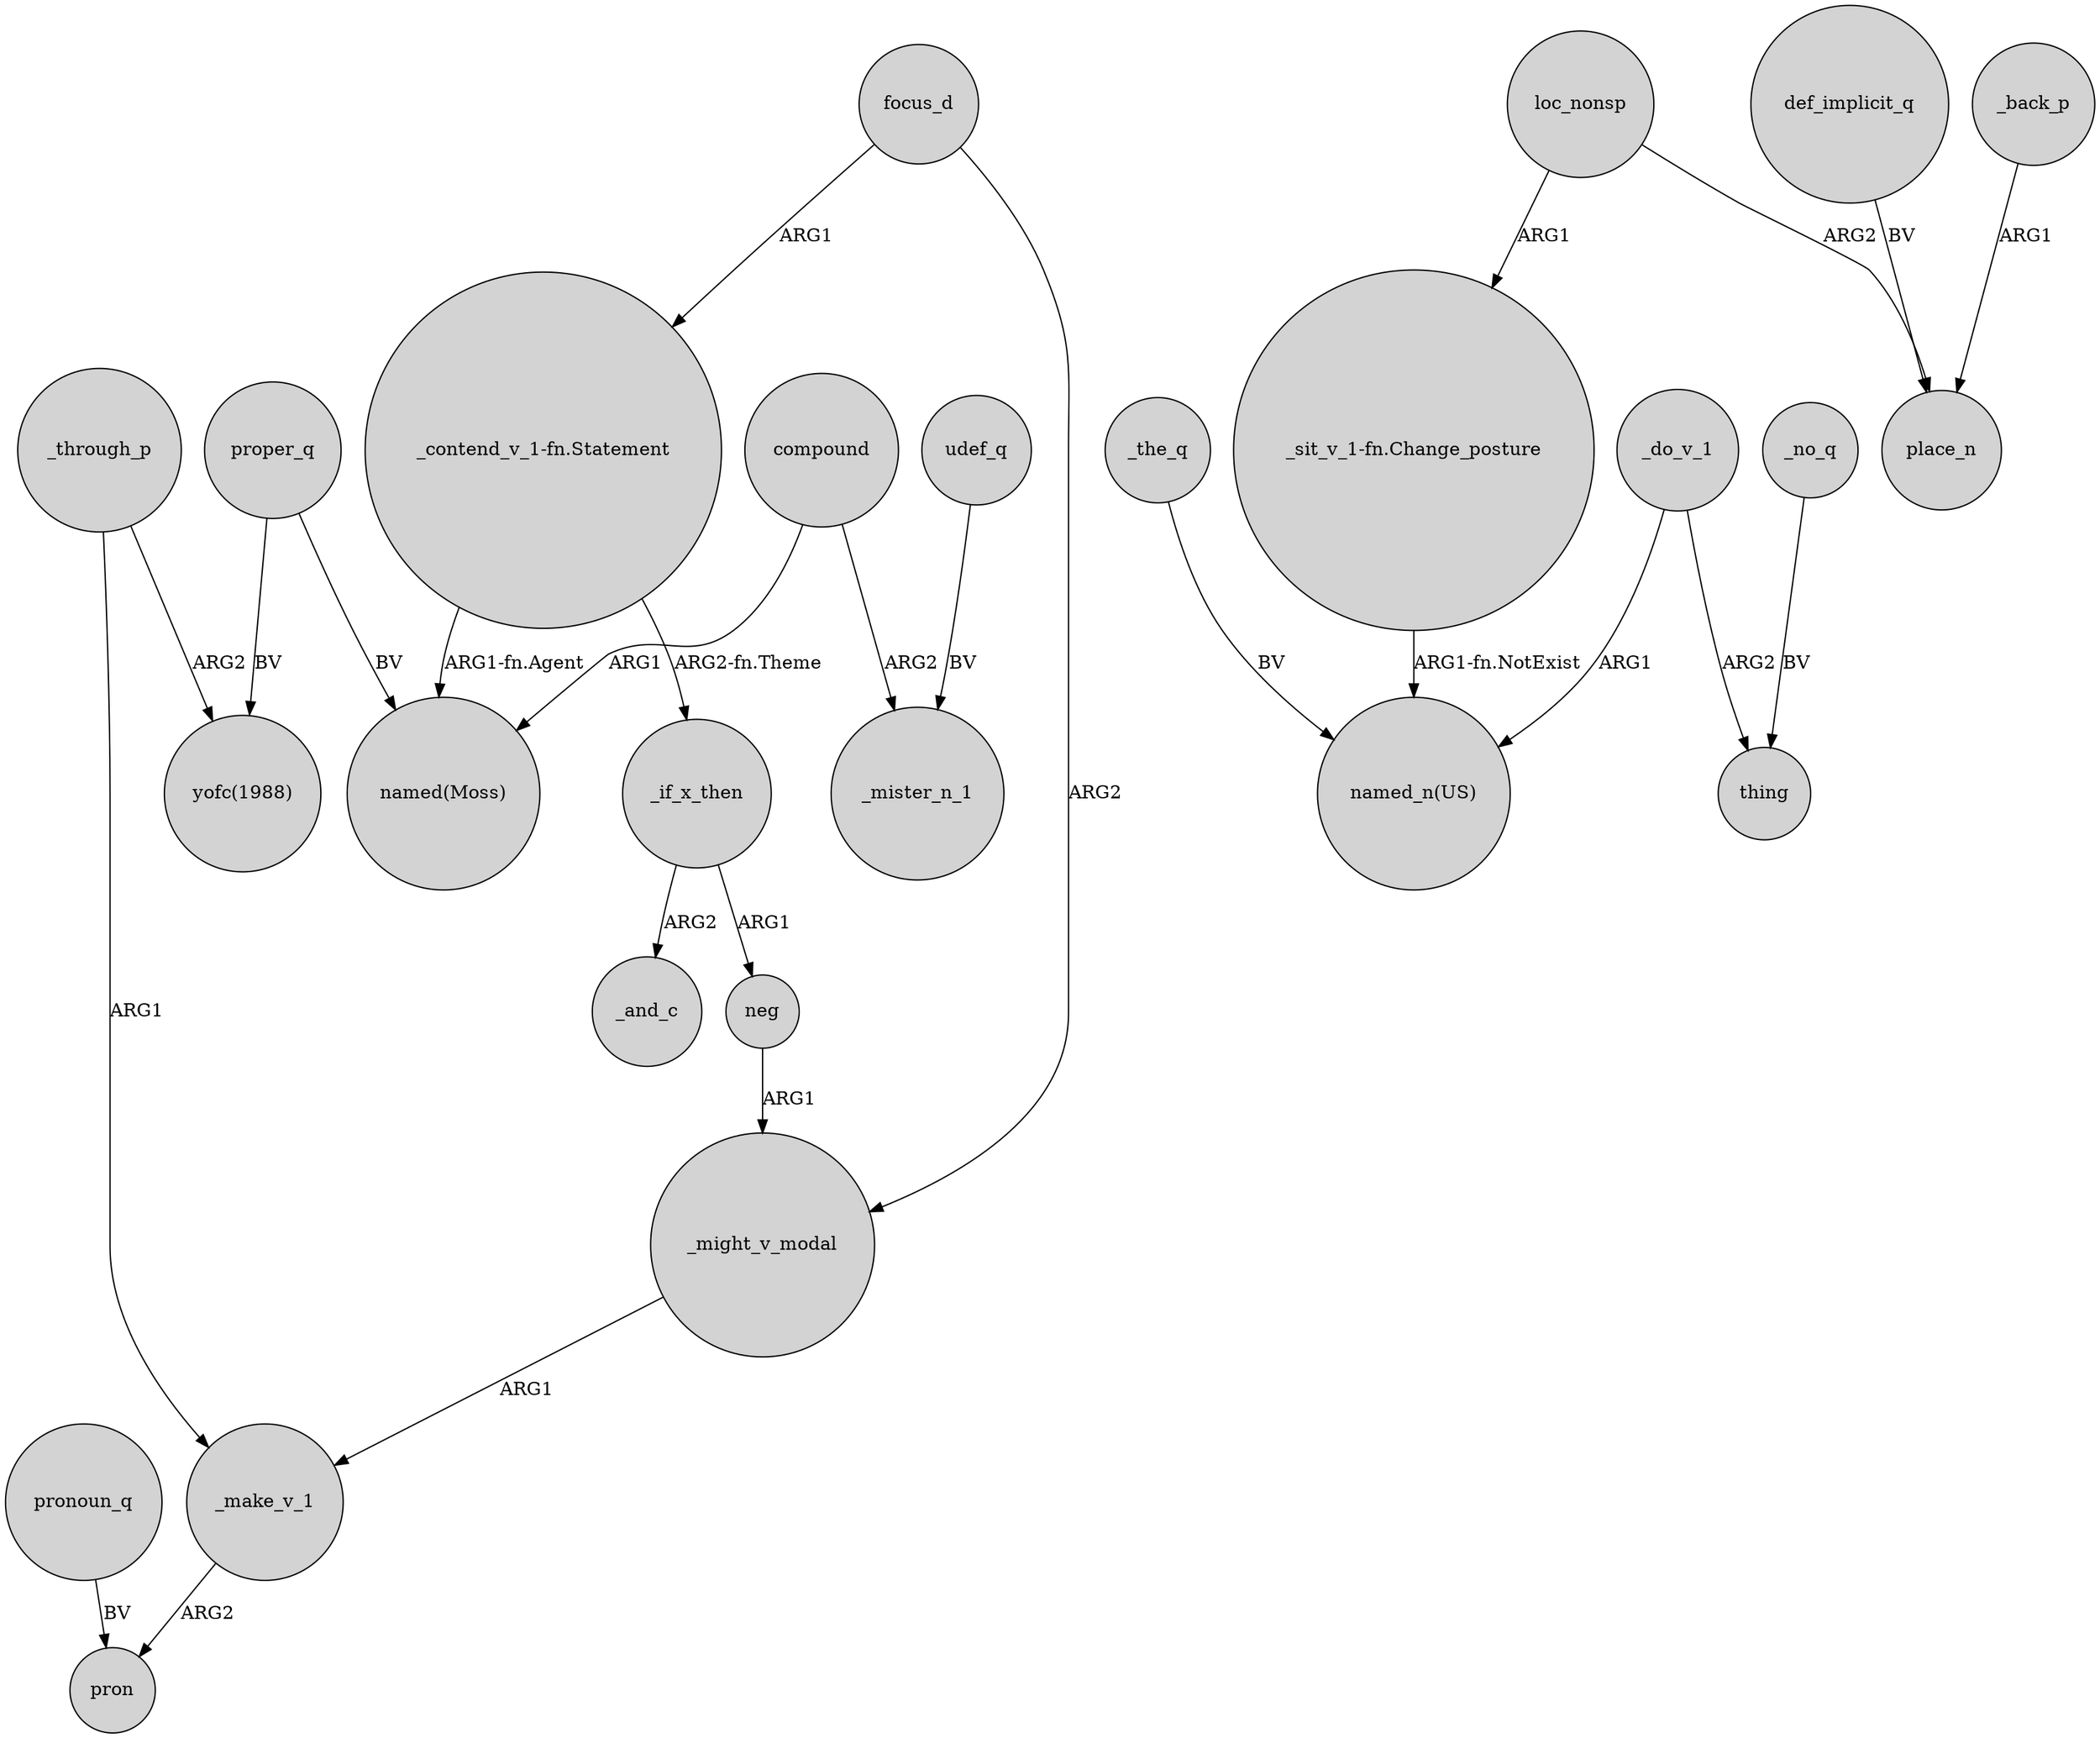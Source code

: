 digraph {
	node [shape=circle style=filled]
	_if_x_then -> neg [label=ARG1]
	compound -> _mister_n_1 [label=ARG2]
	"_sit_v_1-fn.Change_posture" -> "named_n(US)" [label="ARG1-fn.NotExist"]
	proper_q -> "named(Moss)" [label=BV]
	udef_q -> _mister_n_1 [label=BV]
	def_implicit_q -> place_n [label=BV]
	_through_p -> _make_v_1 [label=ARG1]
	compound -> "named(Moss)" [label=ARG1]
	_the_q -> "named_n(US)" [label=BV]
	neg -> _might_v_modal [label=ARG1]
	_might_v_modal -> _make_v_1 [label=ARG1]
	"_contend_v_1-fn.Statement" -> _if_x_then [label="ARG2-fn.Theme"]
	_make_v_1 -> pron [label=ARG2]
	pronoun_q -> pron [label=BV]
	"_contend_v_1-fn.Statement" -> "named(Moss)" [label="ARG1-fn.Agent"]
	_through_p -> "yofc(1988)" [label=ARG2]
	proper_q -> "yofc(1988)" [label=BV]
	_no_q -> thing [label=BV]
	loc_nonsp -> "_sit_v_1-fn.Change_posture" [label=ARG1]
	_if_x_then -> _and_c [label=ARG2]
	loc_nonsp -> place_n [label=ARG2]
	_do_v_1 -> thing [label=ARG2]
	_back_p -> place_n [label=ARG1]
	_do_v_1 -> "named_n(US)" [label=ARG1]
	focus_d -> _might_v_modal [label=ARG2]
	focus_d -> "_contend_v_1-fn.Statement" [label=ARG1]
}
